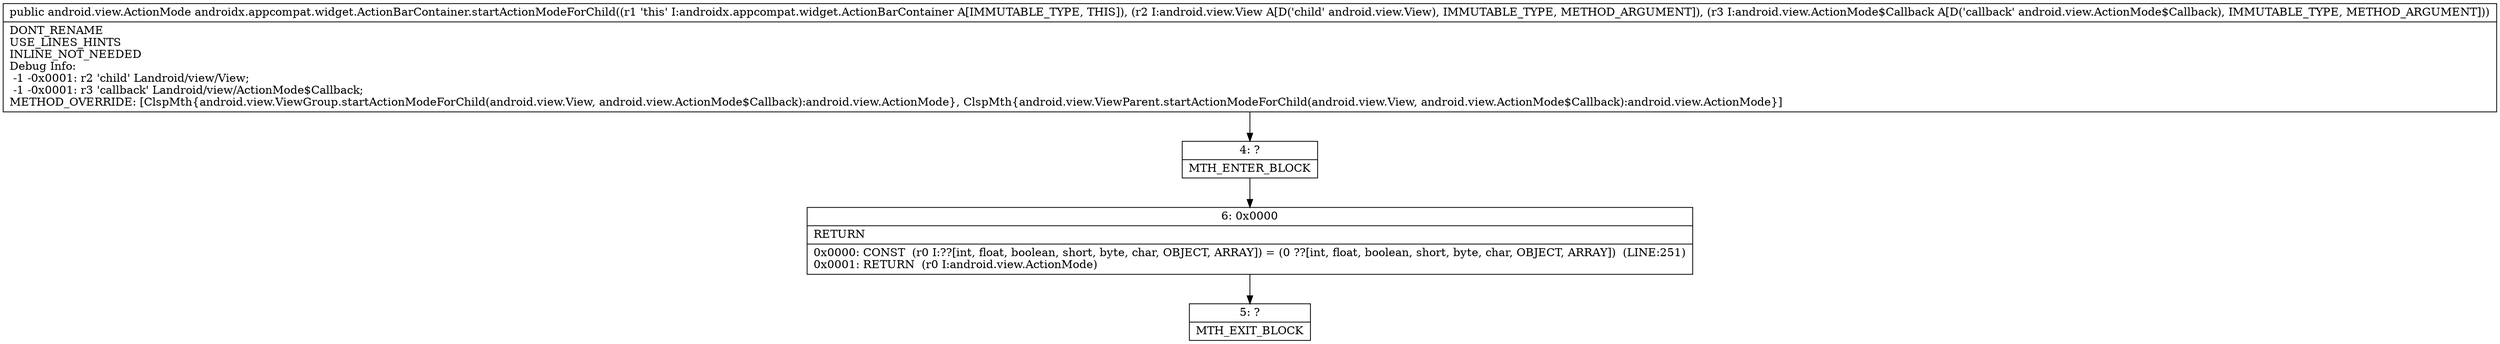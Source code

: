 digraph "CFG forandroidx.appcompat.widget.ActionBarContainer.startActionModeForChild(Landroid\/view\/View;Landroid\/view\/ActionMode$Callback;)Landroid\/view\/ActionMode;" {
Node_4 [shape=record,label="{4\:\ ?|MTH_ENTER_BLOCK\l}"];
Node_6 [shape=record,label="{6\:\ 0x0000|RETURN\l|0x0000: CONST  (r0 I:??[int, float, boolean, short, byte, char, OBJECT, ARRAY]) = (0 ??[int, float, boolean, short, byte, char, OBJECT, ARRAY])  (LINE:251)\l0x0001: RETURN  (r0 I:android.view.ActionMode) \l}"];
Node_5 [shape=record,label="{5\:\ ?|MTH_EXIT_BLOCK\l}"];
MethodNode[shape=record,label="{public android.view.ActionMode androidx.appcompat.widget.ActionBarContainer.startActionModeForChild((r1 'this' I:androidx.appcompat.widget.ActionBarContainer A[IMMUTABLE_TYPE, THIS]), (r2 I:android.view.View A[D('child' android.view.View), IMMUTABLE_TYPE, METHOD_ARGUMENT]), (r3 I:android.view.ActionMode$Callback A[D('callback' android.view.ActionMode$Callback), IMMUTABLE_TYPE, METHOD_ARGUMENT]))  | DONT_RENAME\lUSE_LINES_HINTS\lINLINE_NOT_NEEDED\lDebug Info:\l  \-1 \-0x0001: r2 'child' Landroid\/view\/View;\l  \-1 \-0x0001: r3 'callback' Landroid\/view\/ActionMode$Callback;\lMETHOD_OVERRIDE: [ClspMth\{android.view.ViewGroup.startActionModeForChild(android.view.View, android.view.ActionMode$Callback):android.view.ActionMode\}, ClspMth\{android.view.ViewParent.startActionModeForChild(android.view.View, android.view.ActionMode$Callback):android.view.ActionMode\}]\l}"];
MethodNode -> Node_4;Node_4 -> Node_6;
Node_6 -> Node_5;
}

